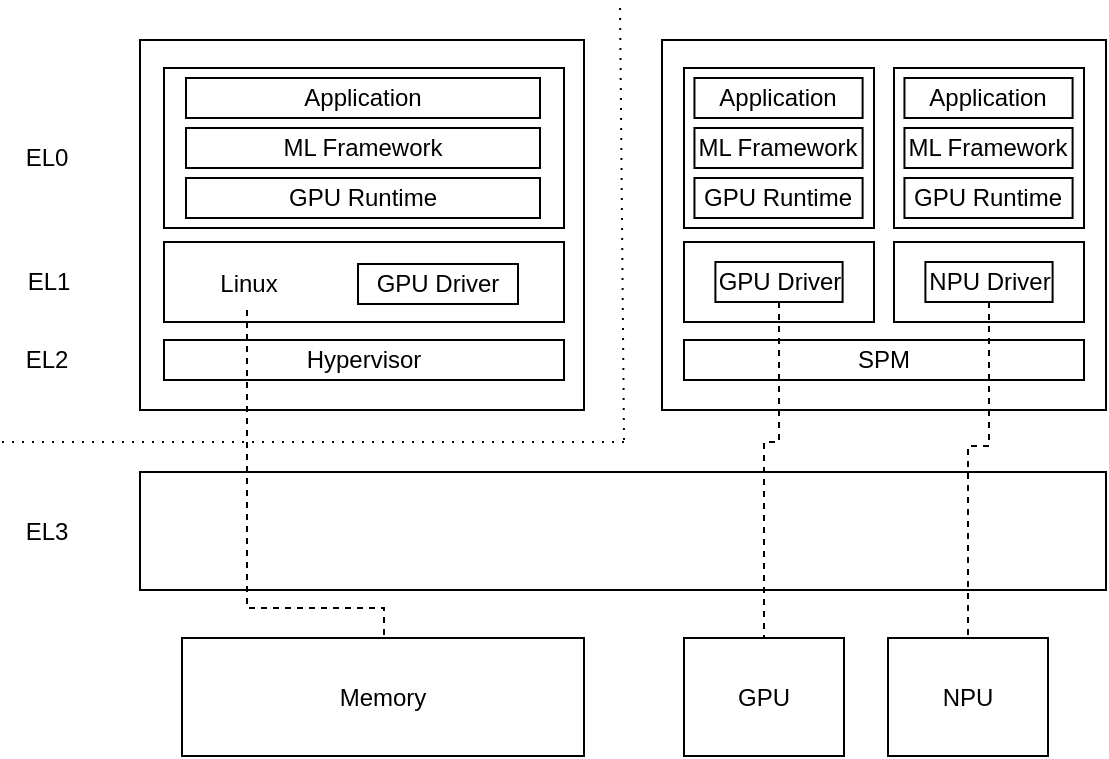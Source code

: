 <mxfile version="24.0.7" type="github">
  <diagram name="第 1 页" id="BE_PAi5nMcG8C3IbTK2u">
    <mxGraphModel dx="847" dy="759" grid="1" gridSize="10" guides="1" tooltips="1" connect="1" arrows="1" fold="1" page="1" pageScale="1" pageWidth="827" pageHeight="1169" math="0" shadow="0">
      <root>
        <mxCell id="0" />
        <mxCell id="1" parent="0" />
        <mxCell id="-0u8-a2et9ouTV1f9GOQ-1" value="" style="rounded=0;whiteSpace=wrap;html=1;" vertex="1" parent="1">
          <mxGeometry x="1180" y="39" width="222" height="185" as="geometry" />
        </mxCell>
        <mxCell id="-0u8-a2et9ouTV1f9GOQ-2" value="" style="rounded=0;whiteSpace=wrap;html=1;" vertex="1" parent="1">
          <mxGeometry x="919" y="39" width="222" height="185" as="geometry" />
        </mxCell>
        <mxCell id="-0u8-a2et9ouTV1f9GOQ-3" value="" style="rounded=0;whiteSpace=wrap;html=1;" vertex="1" parent="1">
          <mxGeometry x="931" y="140" width="200" height="40" as="geometry" />
        </mxCell>
        <mxCell id="-0u8-a2et9ouTV1f9GOQ-4" value="" style="rounded=0;whiteSpace=wrap;html=1;" vertex="1" parent="1">
          <mxGeometry x="931" y="53" width="200" height="80" as="geometry" />
        </mxCell>
        <mxCell id="-0u8-a2et9ouTV1f9GOQ-5" value="GPU Driver" style="rounded=0;whiteSpace=wrap;html=1;fillStyle=auto;fillColor=#FFFFFF;" vertex="1" parent="1">
          <mxGeometry x="1028" y="151" width="80" height="20" as="geometry" />
        </mxCell>
        <mxCell id="-0u8-a2et9ouTV1f9GOQ-6" value="EL1" style="text;html=1;align=center;verticalAlign=middle;resizable=0;points=[];autosize=1;strokeColor=none;fillColor=none;rounded=0;" vertex="1" parent="1">
          <mxGeometry x="852.5" y="145" width="40" height="30" as="geometry" />
        </mxCell>
        <mxCell id="-0u8-a2et9ouTV1f9GOQ-7" value="EL0" style="text;html=1;align=center;verticalAlign=middle;resizable=0;points=[];autosize=1;strokeColor=none;fillColor=none;rounded=0;" vertex="1" parent="1">
          <mxGeometry x="852" y="83" width="40" height="30" as="geometry" />
        </mxCell>
        <mxCell id="-0u8-a2et9ouTV1f9GOQ-8" value="Hypervisor" style="rounded=0;whiteSpace=wrap;html=1;" vertex="1" parent="1">
          <mxGeometry x="931" y="189" width="200" height="20" as="geometry" />
        </mxCell>
        <mxCell id="-0u8-a2et9ouTV1f9GOQ-9" value="EL2" style="text;html=1;align=center;verticalAlign=middle;resizable=0;points=[];autosize=1;strokeColor=none;fillColor=none;rounded=0;" vertex="1" parent="1">
          <mxGeometry x="852" y="184" width="40" height="30" as="geometry" />
        </mxCell>
        <mxCell id="-0u8-a2et9ouTV1f9GOQ-10" value="EL3" style="text;html=1;align=center;verticalAlign=middle;resizable=0;points=[];autosize=1;strokeColor=none;fillColor=none;rounded=0;" vertex="1" parent="1">
          <mxGeometry x="852" y="269.5" width="40" height="30" as="geometry" />
        </mxCell>
        <mxCell id="-0u8-a2et9ouTV1f9GOQ-11" value="ML Framework" style="rounded=0;whiteSpace=wrap;html=1;fillStyle=auto;fillColor=#FFFFFF;" vertex="1" parent="1">
          <mxGeometry x="942" y="83" width="177" height="20" as="geometry" />
        </mxCell>
        <mxCell id="-0u8-a2et9ouTV1f9GOQ-12" value="GPU Runtime" style="rounded=0;whiteSpace=wrap;html=1;fillStyle=auto;fillColor=#FFFFFF;" vertex="1" parent="1">
          <mxGeometry x="942" y="108" width="177" height="20" as="geometry" />
        </mxCell>
        <mxCell id="-0u8-a2et9ouTV1f9GOQ-13" value="Application" style="rounded=0;whiteSpace=wrap;html=1;fillStyle=auto;fillColor=#FFFFFF;" vertex="1" parent="1">
          <mxGeometry x="942" y="58" width="177" height="20" as="geometry" />
        </mxCell>
        <mxCell id="-0u8-a2et9ouTV1f9GOQ-14" value="" style="rounded=0;whiteSpace=wrap;html=1;" vertex="1" parent="1">
          <mxGeometry x="919" y="255" width="483" height="59" as="geometry" />
        </mxCell>
        <mxCell id="-0u8-a2et9ouTV1f9GOQ-15" value="Memory" style="rounded=0;whiteSpace=wrap;html=1;" vertex="1" parent="1">
          <mxGeometry x="940" y="338" width="201" height="59" as="geometry" />
        </mxCell>
        <mxCell id="-0u8-a2et9ouTV1f9GOQ-16" value="GPU" style="rounded=0;whiteSpace=wrap;html=1;" vertex="1" parent="1">
          <mxGeometry x="1191" y="338" width="80" height="59" as="geometry" />
        </mxCell>
        <mxCell id="-0u8-a2et9ouTV1f9GOQ-17" value="NPU" style="rounded=0;whiteSpace=wrap;html=1;" vertex="1" parent="1">
          <mxGeometry x="1293" y="338" width="80" height="59" as="geometry" />
        </mxCell>
        <mxCell id="-0u8-a2et9ouTV1f9GOQ-18" value="SPM" style="rounded=0;whiteSpace=wrap;html=1;" vertex="1" parent="1">
          <mxGeometry x="1191" y="189" width="200" height="20" as="geometry" />
        </mxCell>
        <mxCell id="-0u8-a2et9ouTV1f9GOQ-19" value="" style="group" vertex="1" connectable="0" parent="1">
          <mxGeometry x="1191" y="53" width="95" height="127" as="geometry" />
        </mxCell>
        <mxCell id="-0u8-a2et9ouTV1f9GOQ-20" value="" style="rounded=0;whiteSpace=wrap;html=1;" vertex="1" parent="-0u8-a2et9ouTV1f9GOQ-19">
          <mxGeometry y="87" width="95" height="40" as="geometry" />
        </mxCell>
        <mxCell id="-0u8-a2et9ouTV1f9GOQ-21" value="" style="rounded=0;whiteSpace=wrap;html=1;" vertex="1" parent="-0u8-a2et9ouTV1f9GOQ-19">
          <mxGeometry width="95" height="80" as="geometry" />
        </mxCell>
        <mxCell id="-0u8-a2et9ouTV1f9GOQ-22" value="GPU Driver" style="rounded=0;whiteSpace=wrap;html=1;fillStyle=auto;fillColor=#FFFFFF;" vertex="1" parent="-0u8-a2et9ouTV1f9GOQ-19">
          <mxGeometry x="15.704" y="97" width="63.592" height="20" as="geometry" />
        </mxCell>
        <mxCell id="-0u8-a2et9ouTV1f9GOQ-23" value="ML Framework" style="rounded=0;whiteSpace=wrap;html=1;fillStyle=auto;fillColor=#FFFFFF;" vertex="1" parent="-0u8-a2et9ouTV1f9GOQ-19">
          <mxGeometry x="5.225" y="30" width="84.075" height="20" as="geometry" />
        </mxCell>
        <mxCell id="-0u8-a2et9ouTV1f9GOQ-24" value="GPU Runtime" style="rounded=0;whiteSpace=wrap;html=1;fillStyle=auto;fillColor=#FFFFFF;" vertex="1" parent="-0u8-a2et9ouTV1f9GOQ-19">
          <mxGeometry x="5.225" y="55" width="84.075" height="20" as="geometry" />
        </mxCell>
        <mxCell id="-0u8-a2et9ouTV1f9GOQ-25" value="Application" style="rounded=0;whiteSpace=wrap;html=1;fillStyle=auto;fillColor=#FFFFFF;" vertex="1" parent="-0u8-a2et9ouTV1f9GOQ-19">
          <mxGeometry x="5.225" y="5" width="84.075" height="20" as="geometry" />
        </mxCell>
        <mxCell id="-0u8-a2et9ouTV1f9GOQ-26" value="" style="group" vertex="1" connectable="0" parent="1">
          <mxGeometry x="1296" y="53" width="95" height="127" as="geometry" />
        </mxCell>
        <mxCell id="-0u8-a2et9ouTV1f9GOQ-27" value="" style="rounded=0;whiteSpace=wrap;html=1;" vertex="1" parent="-0u8-a2et9ouTV1f9GOQ-26">
          <mxGeometry y="87" width="95" height="40" as="geometry" />
        </mxCell>
        <mxCell id="-0u8-a2et9ouTV1f9GOQ-28" value="" style="rounded=0;whiteSpace=wrap;html=1;" vertex="1" parent="-0u8-a2et9ouTV1f9GOQ-26">
          <mxGeometry width="95" height="80" as="geometry" />
        </mxCell>
        <mxCell id="-0u8-a2et9ouTV1f9GOQ-29" value="NPU Driver" style="rounded=0;whiteSpace=wrap;html=1;fillStyle=auto;fillColor=#FFFFFF;" vertex="1" parent="-0u8-a2et9ouTV1f9GOQ-26">
          <mxGeometry x="15.704" y="97" width="63.592" height="20" as="geometry" />
        </mxCell>
        <mxCell id="-0u8-a2et9ouTV1f9GOQ-30" value="ML Framework" style="rounded=0;whiteSpace=wrap;html=1;fillStyle=auto;fillColor=#FFFFFF;" vertex="1" parent="-0u8-a2et9ouTV1f9GOQ-26">
          <mxGeometry x="5.225" y="30" width="84.075" height="20" as="geometry" />
        </mxCell>
        <mxCell id="-0u8-a2et9ouTV1f9GOQ-31" value="GPU Runtime" style="rounded=0;whiteSpace=wrap;html=1;fillStyle=auto;fillColor=#FFFFFF;" vertex="1" parent="-0u8-a2et9ouTV1f9GOQ-26">
          <mxGeometry x="5.225" y="55" width="84.075" height="20" as="geometry" />
        </mxCell>
        <mxCell id="-0u8-a2et9ouTV1f9GOQ-32" value="Application" style="rounded=0;whiteSpace=wrap;html=1;fillStyle=auto;fillColor=#FFFFFF;" vertex="1" parent="-0u8-a2et9ouTV1f9GOQ-26">
          <mxGeometry x="5.225" y="5" width="84.075" height="20" as="geometry" />
        </mxCell>
        <mxCell id="-0u8-a2et9ouTV1f9GOQ-33" style="edgeStyle=orthogonalEdgeStyle;rounded=0;orthogonalLoop=1;jettySize=auto;html=1;dashed=1;endArrow=none;endFill=0;" edge="1" parent="1" source="-0u8-a2et9ouTV1f9GOQ-34" target="-0u8-a2et9ouTV1f9GOQ-15">
          <mxGeometry relative="1" as="geometry">
            <Array as="points">
              <mxPoint x="973" y="323" />
              <mxPoint x="1041" y="323" />
            </Array>
          </mxGeometry>
        </mxCell>
        <mxCell id="-0u8-a2et9ouTV1f9GOQ-34" value="Linux" style="text;html=1;align=center;verticalAlign=middle;resizable=0;points=[];autosize=1;strokeColor=none;fillColor=none;rounded=0;" vertex="1" parent="1">
          <mxGeometry x="949" y="148" width="47" height="26" as="geometry" />
        </mxCell>
        <mxCell id="-0u8-a2et9ouTV1f9GOQ-35" style="edgeStyle=orthogonalEdgeStyle;rounded=0;orthogonalLoop=1;jettySize=auto;html=1;dashed=1;endArrow=none;endFill=0;" edge="1" parent="1" source="-0u8-a2et9ouTV1f9GOQ-22" target="-0u8-a2et9ouTV1f9GOQ-16">
          <mxGeometry relative="1" as="geometry">
            <Array as="points">
              <mxPoint x="1239" y="240" />
              <mxPoint x="1231" y="240" />
            </Array>
          </mxGeometry>
        </mxCell>
        <mxCell id="-0u8-a2et9ouTV1f9GOQ-36" style="edgeStyle=orthogonalEdgeStyle;rounded=0;orthogonalLoop=1;jettySize=auto;html=1;dashed=1;endArrow=none;endFill=0;" edge="1" parent="1" source="-0u8-a2et9ouTV1f9GOQ-29" target="-0u8-a2et9ouTV1f9GOQ-17">
          <mxGeometry relative="1" as="geometry">
            <Array as="points">
              <mxPoint x="1344" y="242" />
              <mxPoint x="1333" y="242" />
            </Array>
          </mxGeometry>
        </mxCell>
        <mxCell id="-0u8-a2et9ouTV1f9GOQ-37" value="" style="endArrow=none;dashed=1;html=1;rounded=0;dashPattern=1 4;" edge="1" parent="1">
          <mxGeometry width="50" height="50" relative="1" as="geometry">
            <mxPoint x="1161" y="239" as="sourcePoint" />
            <mxPoint x="1159" y="20" as="targetPoint" />
          </mxGeometry>
        </mxCell>
        <mxCell id="-0u8-a2et9ouTV1f9GOQ-38" value="" style="endArrow=none;dashed=1;html=1;rounded=0;dashPattern=1 4;" edge="1" parent="1">
          <mxGeometry width="50" height="50" relative="1" as="geometry">
            <mxPoint x="1161" y="240" as="sourcePoint" />
            <mxPoint x="850" y="240" as="targetPoint" />
          </mxGeometry>
        </mxCell>
      </root>
    </mxGraphModel>
  </diagram>
</mxfile>
